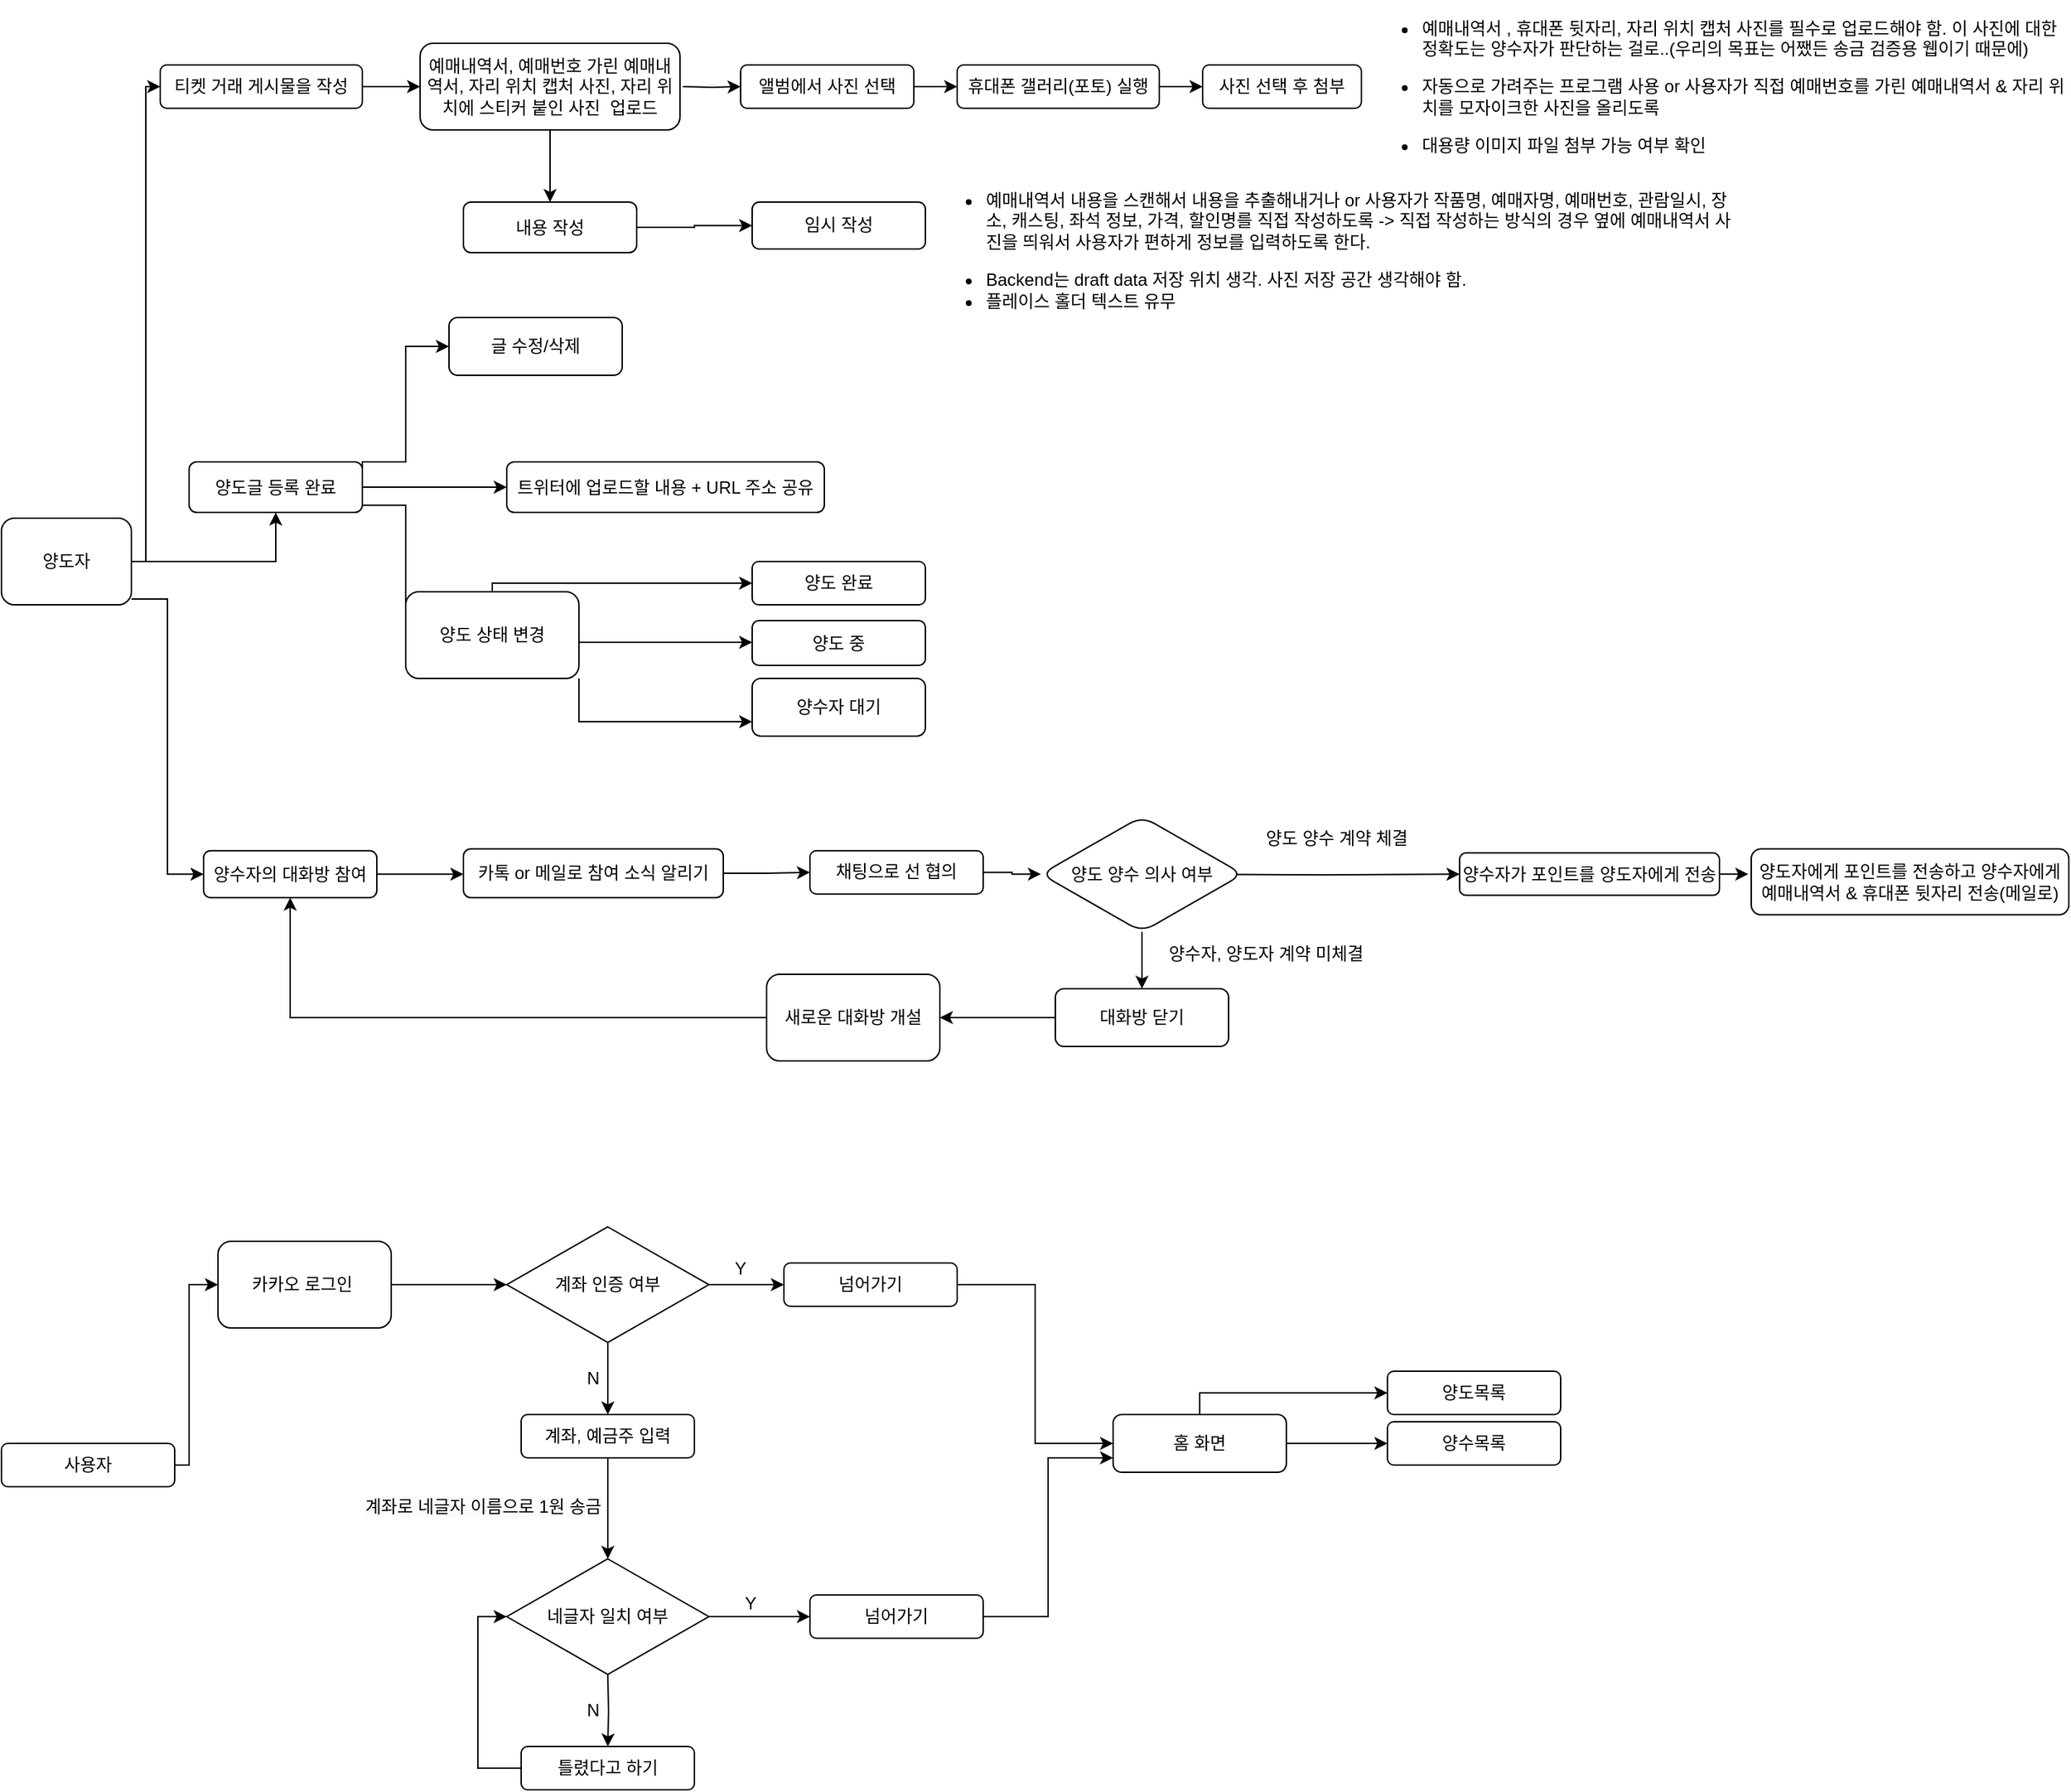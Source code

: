 <mxfile version="24.7.16">
  <diagram id="C5RBs43oDa-KdzZeNtuy" name="Page-1">
    <mxGraphModel dx="1603" dy="1533" grid="1" gridSize="10" guides="1" tooltips="1" connect="1" arrows="1" fold="1" page="1" pageScale="1" pageWidth="1169" pageHeight="827" math="0" shadow="0">
      <root>
        <mxCell id="WIyWlLk6GJQsqaUBKTNV-0" />
        <mxCell id="WIyWlLk6GJQsqaUBKTNV-1" parent="WIyWlLk6GJQsqaUBKTNV-0" />
        <mxCell id="PalDwfmzIeQPXqVV_MEm-7" style="edgeStyle=orthogonalEdgeStyle;rounded=0;orthogonalLoop=1;jettySize=auto;html=1;exitX=1;exitY=0.5;exitDx=0;exitDy=0;entryX=0;entryY=0.5;entryDx=0;entryDy=0;" edge="1" parent="WIyWlLk6GJQsqaUBKTNV-1" source="PalDwfmzIeQPXqVV_MEm-2" target="PalDwfmzIeQPXqVV_MEm-5">
          <mxGeometry relative="1" as="geometry">
            <Array as="points">
              <mxPoint x="180" y="-391" />
              <mxPoint x="180" y="-720" />
            </Array>
          </mxGeometry>
        </mxCell>
        <mxCell id="PalDwfmzIeQPXqVV_MEm-48" style="edgeStyle=orthogonalEdgeStyle;rounded=0;orthogonalLoop=1;jettySize=auto;html=1;entryX=0;entryY=0.5;entryDx=0;entryDy=0;" edge="1" parent="WIyWlLk6GJQsqaUBKTNV-1" source="PalDwfmzIeQPXqVV_MEm-2" target="PalDwfmzIeQPXqVV_MEm-41">
          <mxGeometry relative="1" as="geometry">
            <Array as="points">
              <mxPoint x="195" y="-365" />
              <mxPoint x="195" y="-175" />
            </Array>
          </mxGeometry>
        </mxCell>
        <mxCell id="PalDwfmzIeQPXqVV_MEm-79" value="" style="edgeStyle=orthogonalEdgeStyle;rounded=0;orthogonalLoop=1;jettySize=auto;html=1;" edge="1" parent="WIyWlLk6GJQsqaUBKTNV-1" source="PalDwfmzIeQPXqVV_MEm-2" target="PalDwfmzIeQPXqVV_MEm-78">
          <mxGeometry relative="1" as="geometry" />
        </mxCell>
        <mxCell id="PalDwfmzIeQPXqVV_MEm-2" value="양도자" style="rounded=1;whiteSpace=wrap;html=1;" vertex="1" parent="WIyWlLk6GJQsqaUBKTNV-1">
          <mxGeometry x="80" y="-421" width="90" height="60" as="geometry" />
        </mxCell>
        <mxCell id="PalDwfmzIeQPXqVV_MEm-11" style="edgeStyle=orthogonalEdgeStyle;rounded=0;orthogonalLoop=1;jettySize=auto;html=1;exitX=1;exitY=0.5;exitDx=0;exitDy=0;" edge="1" parent="WIyWlLk6GJQsqaUBKTNV-1" source="PalDwfmzIeQPXqVV_MEm-5">
          <mxGeometry relative="1" as="geometry">
            <mxPoint x="370" y="-720" as="targetPoint" />
          </mxGeometry>
        </mxCell>
        <mxCell id="PalDwfmzIeQPXqVV_MEm-5" value="티켓 거래 게시물을 작성" style="rounded=1;whiteSpace=wrap;html=1;" vertex="1" parent="WIyWlLk6GJQsqaUBKTNV-1">
          <mxGeometry x="190" y="-735" width="140" height="30" as="geometry" />
        </mxCell>
        <mxCell id="PalDwfmzIeQPXqVV_MEm-15" style="edgeStyle=orthogonalEdgeStyle;rounded=0;orthogonalLoop=1;jettySize=auto;html=1;exitX=1;exitY=0.5;exitDx=0;exitDy=0;" edge="1" parent="WIyWlLk6GJQsqaUBKTNV-1">
          <mxGeometry relative="1" as="geometry">
            <mxPoint x="552.0" y="-720" as="sourcePoint" />
            <mxPoint x="592" y="-720" as="targetPoint" />
          </mxGeometry>
        </mxCell>
        <mxCell id="PalDwfmzIeQPXqVV_MEm-24" value="" style="edgeStyle=orthogonalEdgeStyle;rounded=0;orthogonalLoop=1;jettySize=auto;html=1;" edge="1" parent="WIyWlLk6GJQsqaUBKTNV-1" source="PalDwfmzIeQPXqVV_MEm-9" target="PalDwfmzIeQPXqVV_MEm-23">
          <mxGeometry relative="1" as="geometry" />
        </mxCell>
        <mxCell id="PalDwfmzIeQPXqVV_MEm-9" value="예매내역서, 예매번호 가린 예매내역서, 자리 위치 캡처 사진, 자리 위치에 스티커 붙인 사진&amp;nbsp; 업로드" style="rounded=1;whiteSpace=wrap;html=1;" vertex="1" parent="WIyWlLk6GJQsqaUBKTNV-1">
          <mxGeometry x="370" y="-750" width="180" height="60" as="geometry" />
        </mxCell>
        <mxCell id="PalDwfmzIeQPXqVV_MEm-20" value="" style="edgeStyle=orthogonalEdgeStyle;rounded=0;orthogonalLoop=1;jettySize=auto;html=1;" edge="1" parent="WIyWlLk6GJQsqaUBKTNV-1" source="PalDwfmzIeQPXqVV_MEm-13" target="PalDwfmzIeQPXqVV_MEm-19">
          <mxGeometry relative="1" as="geometry" />
        </mxCell>
        <mxCell id="PalDwfmzIeQPXqVV_MEm-13" value="앨범에서 사진 선택" style="rounded=1;whiteSpace=wrap;html=1;" vertex="1" parent="WIyWlLk6GJQsqaUBKTNV-1">
          <mxGeometry x="592" y="-735" width="120" height="30" as="geometry" />
        </mxCell>
        <mxCell id="PalDwfmzIeQPXqVV_MEm-16" value="&lt;ul&gt;&lt;li&gt;예매내역서 , 휴대폰 뒷자리, 자리 위치 캡처 사진를 필수로 업로드해야 함. 이 사진에 대한 정확도는 양수자가 판단하는 걸로..(우리의 목표는 어쨌든 송금 검증용 웹이기 때문에)&lt;/li&gt;&lt;/ul&gt;&lt;ul&gt;&lt;li&gt;자동으로 가려주는 프로그램 사용 or 사용자가 직접 예매번호를 가린 예매내역서 &amp;amp; 자리 위치를 모자이크한 사진을 올리도록&lt;/li&gt;&lt;/ul&gt;&lt;ul&gt;&lt;li&gt;대용량 이미지 파일 첨부 가능 여부 확인&lt;/li&gt;&lt;/ul&gt;" style="text;html=1;align=left;verticalAlign=middle;whiteSpace=wrap;rounded=0;" vertex="1" parent="WIyWlLk6GJQsqaUBKTNV-1">
          <mxGeometry x="1022" y="-735" width="490" height="30" as="geometry" />
        </mxCell>
        <mxCell id="PalDwfmzIeQPXqVV_MEm-22" value="" style="edgeStyle=orthogonalEdgeStyle;rounded=0;orthogonalLoop=1;jettySize=auto;html=1;" edge="1" parent="WIyWlLk6GJQsqaUBKTNV-1" source="PalDwfmzIeQPXqVV_MEm-19" target="PalDwfmzIeQPXqVV_MEm-21">
          <mxGeometry relative="1" as="geometry" />
        </mxCell>
        <mxCell id="PalDwfmzIeQPXqVV_MEm-19" value="휴대폰 갤러리(포토) 실행" style="whiteSpace=wrap;html=1;rounded=1;" vertex="1" parent="WIyWlLk6GJQsqaUBKTNV-1">
          <mxGeometry x="742" y="-735" width="140" height="30" as="geometry" />
        </mxCell>
        <mxCell id="PalDwfmzIeQPXqVV_MEm-21" value="사진 선택 후 첨부" style="whiteSpace=wrap;html=1;rounded=1;" vertex="1" parent="WIyWlLk6GJQsqaUBKTNV-1">
          <mxGeometry x="912" y="-735" width="110" height="30" as="geometry" />
        </mxCell>
        <mxCell id="PalDwfmzIeQPXqVV_MEm-26" value="" style="edgeStyle=orthogonalEdgeStyle;rounded=0;orthogonalLoop=1;jettySize=auto;html=1;" edge="1" parent="WIyWlLk6GJQsqaUBKTNV-1" source="PalDwfmzIeQPXqVV_MEm-23" target="PalDwfmzIeQPXqVV_MEm-25">
          <mxGeometry relative="1" as="geometry" />
        </mxCell>
        <mxCell id="PalDwfmzIeQPXqVV_MEm-23" value="내용 작성" style="whiteSpace=wrap;html=1;rounded=1;" vertex="1" parent="WIyWlLk6GJQsqaUBKTNV-1">
          <mxGeometry x="400" y="-640" width="120" height="35" as="geometry" />
        </mxCell>
        <mxCell id="PalDwfmzIeQPXqVV_MEm-25" value="임시 작성" style="whiteSpace=wrap;html=1;rounded=1;" vertex="1" parent="WIyWlLk6GJQsqaUBKTNV-1">
          <mxGeometry x="600" y="-640" width="120" height="32.5" as="geometry" />
        </mxCell>
        <mxCell id="PalDwfmzIeQPXqVV_MEm-27" value="&lt;ul style=&quot;forced-color-adjust: none;&quot;&gt;&lt;li style=&quot;forced-color-adjust: none;&quot;&gt;예매내역서 내용을 스캔해서 내용을 추출해내거나 or 사용자가 작품명, 예매자명, 예매번호, 관람일시, 장소, 캐스팅, 좌석 정보, 가격, 할인명를 직접 작성하도록 -&amp;gt; 직접 작성하는 방식의 경우 옆에 예매내역서 사진을 띄워서 사용자가 편하게 정보를 입력하도록 한다.&amp;nbsp;&lt;/li&gt;&lt;/ul&gt;&lt;ul style=&quot;forced-color-adjust: none;&quot;&gt;&lt;li style=&quot;forced-color-adjust: none;&quot;&gt;Backend는 draft data 저장 위치 생각. 사진 저장 공간 생각해야 함.&amp;nbsp;&lt;/li&gt;&lt;li style=&quot;forced-color-adjust: none;&quot;&gt;플레이스 홀더 텍스트 유무&lt;/li&gt;&lt;/ul&gt;&lt;div style=&quot;forced-color-adjust: none;&quot;&gt;&lt;br&gt;&lt;br&gt;&lt;/div&gt;" style="text;whiteSpace=wrap;html=1;" vertex="1" parent="WIyWlLk6GJQsqaUBKTNV-1">
          <mxGeometry x="720" y="-667.5" width="560" height="90" as="geometry" />
        </mxCell>
        <mxCell id="PalDwfmzIeQPXqVV_MEm-40" value="" style="edgeStyle=orthogonalEdgeStyle;rounded=0;orthogonalLoop=1;jettySize=auto;html=1;" edge="1" parent="WIyWlLk6GJQsqaUBKTNV-1" source="PalDwfmzIeQPXqVV_MEm-41" target="PalDwfmzIeQPXqVV_MEm-43">
          <mxGeometry relative="1" as="geometry">
            <Array as="points">
              <mxPoint x="390" y="-174.13" />
              <mxPoint x="390" y="-174.13" />
            </Array>
          </mxGeometry>
        </mxCell>
        <mxCell id="PalDwfmzIeQPXqVV_MEm-41" value="양수자의 대화방 참여" style="whiteSpace=wrap;html=1;rounded=1;" vertex="1" parent="WIyWlLk6GJQsqaUBKTNV-1">
          <mxGeometry x="220" y="-190.63" width="120" height="32.5" as="geometry" />
        </mxCell>
        <mxCell id="PalDwfmzIeQPXqVV_MEm-50" value="" style="edgeStyle=orthogonalEdgeStyle;rounded=0;orthogonalLoop=1;jettySize=auto;html=1;" edge="1" parent="WIyWlLk6GJQsqaUBKTNV-1" source="PalDwfmzIeQPXqVV_MEm-43" target="PalDwfmzIeQPXqVV_MEm-49">
          <mxGeometry relative="1" as="geometry" />
        </mxCell>
        <mxCell id="PalDwfmzIeQPXqVV_MEm-43" value="카톡 or 메일로 참여 소식 알리기" style="whiteSpace=wrap;html=1;rounded=1;" vertex="1" parent="WIyWlLk6GJQsqaUBKTNV-1">
          <mxGeometry x="400" y="-191.88" width="180" height="33.75" as="geometry" />
        </mxCell>
        <mxCell id="PalDwfmzIeQPXqVV_MEm-44" value="" style="edgeStyle=orthogonalEdgeStyle;rounded=0;orthogonalLoop=1;jettySize=auto;html=1;entryX=0;entryY=0.5;entryDx=0;entryDy=0;" edge="1" parent="WIyWlLk6GJQsqaUBKTNV-1" target="PalDwfmzIeQPXqVV_MEm-46">
          <mxGeometry relative="1" as="geometry">
            <mxPoint x="900" y="-174.38" as="sourcePoint" />
            <mxPoint x="1050" y="-174.38" as="targetPoint" />
          </mxGeometry>
        </mxCell>
        <mxCell id="PalDwfmzIeQPXqVV_MEm-67" value="" style="edgeStyle=orthogonalEdgeStyle;rounded=0;orthogonalLoop=1;jettySize=auto;html=1;" edge="1" parent="WIyWlLk6GJQsqaUBKTNV-1" source="PalDwfmzIeQPXqVV_MEm-45" target="PalDwfmzIeQPXqVV_MEm-66">
          <mxGeometry relative="1" as="geometry" />
        </mxCell>
        <mxCell id="PalDwfmzIeQPXqVV_MEm-45" value="양도 양수 의사 여부" style="rhombus;whiteSpace=wrap;html=1;rounded=1;" vertex="1" parent="WIyWlLk6GJQsqaUBKTNV-1">
          <mxGeometry x="800" y="-214.38" width="140" height="80" as="geometry" />
        </mxCell>
        <mxCell id="PalDwfmzIeQPXqVV_MEm-57" value="" style="edgeStyle=orthogonalEdgeStyle;rounded=0;orthogonalLoop=1;jettySize=auto;html=1;" edge="1" parent="WIyWlLk6GJQsqaUBKTNV-1" source="PalDwfmzIeQPXqVV_MEm-46">
          <mxGeometry relative="1" as="geometry">
            <mxPoint x="1290.04" y="-174.412" as="targetPoint" />
          </mxGeometry>
        </mxCell>
        <mxCell id="PalDwfmzIeQPXqVV_MEm-46" value="양수자가 포인트를 양도자에게 전송" style="whiteSpace=wrap;html=1;rounded=1;" vertex="1" parent="WIyWlLk6GJQsqaUBKTNV-1">
          <mxGeometry x="1090" y="-189.07" width="180" height="29.38" as="geometry" />
        </mxCell>
        <mxCell id="PalDwfmzIeQPXqVV_MEm-47" value="양도 양수 계약 체결" style="text;html=1;align=center;verticalAlign=middle;whiteSpace=wrap;rounded=0;" vertex="1" parent="WIyWlLk6GJQsqaUBKTNV-1">
          <mxGeometry x="940" y="-214.38" width="130" height="30" as="geometry" />
        </mxCell>
        <mxCell id="PalDwfmzIeQPXqVV_MEm-51" value="" style="edgeStyle=orthogonalEdgeStyle;rounded=0;orthogonalLoop=1;jettySize=auto;html=1;" edge="1" parent="WIyWlLk6GJQsqaUBKTNV-1" source="PalDwfmzIeQPXqVV_MEm-49" target="PalDwfmzIeQPXqVV_MEm-45">
          <mxGeometry relative="1" as="geometry" />
        </mxCell>
        <mxCell id="PalDwfmzIeQPXqVV_MEm-49" value="채팅으로 선 협의" style="whiteSpace=wrap;html=1;rounded=1;" vertex="1" parent="WIyWlLk6GJQsqaUBKTNV-1">
          <mxGeometry x="640" y="-190.63" width="120" height="30" as="geometry" />
        </mxCell>
        <mxCell id="PalDwfmzIeQPXqVV_MEm-58" value="양도자에게 포인트를 전송하고 양수자에게 예매내역서 &amp;amp; 휴대폰 뒷자리 전송(메일로)" style="whiteSpace=wrap;html=1;rounded=1;" vertex="1" parent="WIyWlLk6GJQsqaUBKTNV-1">
          <mxGeometry x="1292" y="-191.88" width="220" height="45.62" as="geometry" />
        </mxCell>
        <mxCell id="PalDwfmzIeQPXqVV_MEm-75" value="" style="edgeStyle=orthogonalEdgeStyle;rounded=0;orthogonalLoop=1;jettySize=auto;html=1;" edge="1" parent="WIyWlLk6GJQsqaUBKTNV-1" source="PalDwfmzIeQPXqVV_MEm-66" target="PalDwfmzIeQPXqVV_MEm-74">
          <mxGeometry relative="1" as="geometry" />
        </mxCell>
        <mxCell id="PalDwfmzIeQPXqVV_MEm-66" value="대화방 닫기" style="whiteSpace=wrap;html=1;rounded=1;" vertex="1" parent="WIyWlLk6GJQsqaUBKTNV-1">
          <mxGeometry x="810" y="-95" width="120" height="40" as="geometry" />
        </mxCell>
        <mxCell id="PalDwfmzIeQPXqVV_MEm-68" value="양수자, 양도자 계약 미체결" style="text;html=1;align=center;verticalAlign=middle;whiteSpace=wrap;rounded=0;" vertex="1" parent="WIyWlLk6GJQsqaUBKTNV-1">
          <mxGeometry x="882" y="-134.38" width="148" height="30" as="geometry" />
        </mxCell>
        <mxCell id="PalDwfmzIeQPXqVV_MEm-77" value="" style="edgeStyle=orthogonalEdgeStyle;rounded=0;orthogonalLoop=1;jettySize=auto;html=1;entryX=0.5;entryY=1;entryDx=0;entryDy=0;" edge="1" parent="WIyWlLk6GJQsqaUBKTNV-1" source="PalDwfmzIeQPXqVV_MEm-74" target="PalDwfmzIeQPXqVV_MEm-41">
          <mxGeometry relative="1" as="geometry">
            <mxPoint x="530" y="-75" as="targetPoint" />
          </mxGeometry>
        </mxCell>
        <mxCell id="PalDwfmzIeQPXqVV_MEm-74" value="새로운 대화방 개설" style="whiteSpace=wrap;html=1;rounded=1;" vertex="1" parent="WIyWlLk6GJQsqaUBKTNV-1">
          <mxGeometry x="610" y="-105" width="120" height="60" as="geometry" />
        </mxCell>
        <mxCell id="PalDwfmzIeQPXqVV_MEm-87" style="edgeStyle=orthogonalEdgeStyle;rounded=0;orthogonalLoop=1;jettySize=auto;html=1;exitX=0;exitY=0.5;exitDx=0;exitDy=0;entryX=0;entryY=0.5;entryDx=0;entryDy=0;" edge="1" parent="WIyWlLk6GJQsqaUBKTNV-1" source="PalDwfmzIeQPXqVV_MEm-84" target="PalDwfmzIeQPXqVV_MEm-80">
          <mxGeometry relative="1" as="geometry">
            <Array as="points">
              <mxPoint x="330" y="-430" />
              <mxPoint x="330" y="-460" />
              <mxPoint x="360" y="-460" />
              <mxPoint x="360" y="-540" />
            </Array>
          </mxGeometry>
        </mxCell>
        <mxCell id="PalDwfmzIeQPXqVV_MEm-97" style="edgeStyle=orthogonalEdgeStyle;rounded=0;orthogonalLoop=1;jettySize=auto;html=1;exitX=1;exitY=0.5;exitDx=0;exitDy=0;entryX=0;entryY=0.5;entryDx=0;entryDy=0;" edge="1" parent="WIyWlLk6GJQsqaUBKTNV-1" source="PalDwfmzIeQPXqVV_MEm-78" target="PalDwfmzIeQPXqVV_MEm-95">
          <mxGeometry relative="1" as="geometry" />
        </mxCell>
        <mxCell id="PalDwfmzIeQPXqVV_MEm-78" value="양도글 등록 완료" style="whiteSpace=wrap;html=1;rounded=1;" vertex="1" parent="WIyWlLk6GJQsqaUBKTNV-1">
          <mxGeometry x="210" y="-460" width="120" height="35" as="geometry" />
        </mxCell>
        <mxCell id="PalDwfmzIeQPXqVV_MEm-80" value="글 수정/삭제" style="whiteSpace=wrap;html=1;rounded=1;" vertex="1" parent="WIyWlLk6GJQsqaUBKTNV-1">
          <mxGeometry x="390" y="-560" width="120" height="40" as="geometry" />
        </mxCell>
        <mxCell id="PalDwfmzIeQPXqVV_MEm-89" value="" style="edgeStyle=orthogonalEdgeStyle;rounded=0;orthogonalLoop=1;jettySize=auto;html=1;" edge="1" parent="WIyWlLk6GJQsqaUBKTNV-1" source="PalDwfmzIeQPXqVV_MEm-84" target="PalDwfmzIeQPXqVV_MEm-88">
          <mxGeometry relative="1" as="geometry">
            <Array as="points">
              <mxPoint x="420" y="-376" />
            </Array>
          </mxGeometry>
        </mxCell>
        <mxCell id="PalDwfmzIeQPXqVV_MEm-90" style="edgeStyle=orthogonalEdgeStyle;rounded=0;orthogonalLoop=1;jettySize=auto;html=1;exitX=1;exitY=0.75;exitDx=0;exitDy=0;" edge="1" parent="WIyWlLk6GJQsqaUBKTNV-1" source="PalDwfmzIeQPXqVV_MEm-84" target="PalDwfmzIeQPXqVV_MEm-91">
          <mxGeometry relative="1" as="geometry">
            <mxPoint x="620" y="-360" as="targetPoint" />
            <Array as="points">
              <mxPoint x="480" y="-335" />
            </Array>
          </mxGeometry>
        </mxCell>
        <mxCell id="PalDwfmzIeQPXqVV_MEm-94" style="edgeStyle=orthogonalEdgeStyle;rounded=0;orthogonalLoop=1;jettySize=auto;html=1;exitX=1;exitY=1;exitDx=0;exitDy=0;entryX=0;entryY=0.75;entryDx=0;entryDy=0;" edge="1" parent="WIyWlLk6GJQsqaUBKTNV-1" source="PalDwfmzIeQPXqVV_MEm-84" target="PalDwfmzIeQPXqVV_MEm-93">
          <mxGeometry relative="1" as="geometry" />
        </mxCell>
        <mxCell id="PalDwfmzIeQPXqVV_MEm-84" value="양도 상태 변경" style="rounded=1;whiteSpace=wrap;html=1;" vertex="1" parent="WIyWlLk6GJQsqaUBKTNV-1">
          <mxGeometry x="360" y="-370" width="120" height="60" as="geometry" />
        </mxCell>
        <mxCell id="PalDwfmzIeQPXqVV_MEm-88" value="양도 완료" style="whiteSpace=wrap;html=1;rounded=1;" vertex="1" parent="WIyWlLk6GJQsqaUBKTNV-1">
          <mxGeometry x="600" y="-391" width="120" height="30" as="geometry" />
        </mxCell>
        <mxCell id="PalDwfmzIeQPXqVV_MEm-91" value="양도 중" style="rounded=1;whiteSpace=wrap;html=1;" vertex="1" parent="WIyWlLk6GJQsqaUBKTNV-1">
          <mxGeometry x="600" y="-350" width="120" height="31" as="geometry" />
        </mxCell>
        <mxCell id="PalDwfmzIeQPXqVV_MEm-93" value="양수자 대기" style="rounded=1;whiteSpace=wrap;html=1;" vertex="1" parent="WIyWlLk6GJQsqaUBKTNV-1">
          <mxGeometry x="600" y="-310" width="120" height="40" as="geometry" />
        </mxCell>
        <mxCell id="PalDwfmzIeQPXqVV_MEm-95" value="트위터에 업로드할 내용 + URL 주소 공유" style="rounded=1;whiteSpace=wrap;html=1;" vertex="1" parent="WIyWlLk6GJQsqaUBKTNV-1">
          <mxGeometry x="430" y="-460" width="220" height="35" as="geometry" />
        </mxCell>
        <mxCell id="PalDwfmzIeQPXqVV_MEm-108" style="edgeStyle=orthogonalEdgeStyle;rounded=0;orthogonalLoop=1;jettySize=auto;html=1;exitX=1;exitY=0.5;exitDx=0;exitDy=0;entryX=0;entryY=0.5;entryDx=0;entryDy=0;" edge="1" parent="WIyWlLk6GJQsqaUBKTNV-1" source="PalDwfmzIeQPXqVV_MEm-104" target="PalDwfmzIeQPXqVV_MEm-105">
          <mxGeometry relative="1" as="geometry">
            <Array as="points">
              <mxPoint x="210" y="235" />
              <mxPoint x="210" y="110" />
            </Array>
          </mxGeometry>
        </mxCell>
        <mxCell id="PalDwfmzIeQPXqVV_MEm-104" value="사용자" style="rounded=1;whiteSpace=wrap;html=1;" vertex="1" parent="WIyWlLk6GJQsqaUBKTNV-1">
          <mxGeometry x="80" y="220" width="120" height="30" as="geometry" />
        </mxCell>
        <mxCell id="PalDwfmzIeQPXqVV_MEm-109" style="edgeStyle=orthogonalEdgeStyle;rounded=0;orthogonalLoop=1;jettySize=auto;html=1;exitX=1;exitY=0.5;exitDx=0;exitDy=0;entryX=0;entryY=0.5;entryDx=0;entryDy=0;" edge="1" parent="WIyWlLk6GJQsqaUBKTNV-1" source="PalDwfmzIeQPXqVV_MEm-105" target="PalDwfmzIeQPXqVV_MEm-107">
          <mxGeometry relative="1" as="geometry" />
        </mxCell>
        <mxCell id="PalDwfmzIeQPXqVV_MEm-105" value="카카오 로그인&amp;nbsp;" style="rounded=1;whiteSpace=wrap;html=1;" vertex="1" parent="WIyWlLk6GJQsqaUBKTNV-1">
          <mxGeometry x="230" y="80" width="120" height="60" as="geometry" />
        </mxCell>
        <mxCell id="PalDwfmzIeQPXqVV_MEm-110" style="edgeStyle=orthogonalEdgeStyle;rounded=0;orthogonalLoop=1;jettySize=auto;html=1;exitX=1;exitY=0.5;exitDx=0;exitDy=0;entryX=0;entryY=0.5;entryDx=0;entryDy=0;" edge="1" parent="WIyWlLk6GJQsqaUBKTNV-1" source="PalDwfmzIeQPXqVV_MEm-107" target="PalDwfmzIeQPXqVV_MEm-111">
          <mxGeometry relative="1" as="geometry">
            <mxPoint x="650" y="110.286" as="targetPoint" />
          </mxGeometry>
        </mxCell>
        <mxCell id="PalDwfmzIeQPXqVV_MEm-115" value="" style="edgeStyle=orthogonalEdgeStyle;rounded=0;orthogonalLoop=1;jettySize=auto;html=1;" edge="1" parent="WIyWlLk6GJQsqaUBKTNV-1" source="PalDwfmzIeQPXqVV_MEm-107" target="PalDwfmzIeQPXqVV_MEm-114">
          <mxGeometry relative="1" as="geometry" />
        </mxCell>
        <mxCell id="PalDwfmzIeQPXqVV_MEm-107" value="계좌 인증 여부" style="rhombus;whiteSpace=wrap;html=1;" vertex="1" parent="WIyWlLk6GJQsqaUBKTNV-1">
          <mxGeometry x="430" y="70" width="140" height="80" as="geometry" />
        </mxCell>
        <mxCell id="PalDwfmzIeQPXqVV_MEm-135" style="edgeStyle=orthogonalEdgeStyle;rounded=0;orthogonalLoop=1;jettySize=auto;html=1;exitX=1;exitY=0.5;exitDx=0;exitDy=0;entryX=0;entryY=0.5;entryDx=0;entryDy=0;" edge="1" parent="WIyWlLk6GJQsqaUBKTNV-1" source="PalDwfmzIeQPXqVV_MEm-111" target="PalDwfmzIeQPXqVV_MEm-134">
          <mxGeometry relative="1" as="geometry" />
        </mxCell>
        <mxCell id="PalDwfmzIeQPXqVV_MEm-111" value="넘어가기" style="rounded=1;whiteSpace=wrap;html=1;" vertex="1" parent="WIyWlLk6GJQsqaUBKTNV-1">
          <mxGeometry x="622" y="95" width="120" height="30" as="geometry" />
        </mxCell>
        <mxCell id="PalDwfmzIeQPXqVV_MEm-120" value="" style="edgeStyle=orthogonalEdgeStyle;rounded=0;orthogonalLoop=1;jettySize=auto;html=1;entryX=0.5;entryY=0;entryDx=0;entryDy=0;" edge="1" parent="WIyWlLk6GJQsqaUBKTNV-1" source="PalDwfmzIeQPXqVV_MEm-114" target="PalDwfmzIeQPXqVV_MEm-124">
          <mxGeometry relative="1" as="geometry">
            <mxPoint x="500" y="310" as="targetPoint" />
          </mxGeometry>
        </mxCell>
        <mxCell id="PalDwfmzIeQPXqVV_MEm-114" value="계좌, 예금주 입력" style="rounded=1;whiteSpace=wrap;html=1;" vertex="1" parent="WIyWlLk6GJQsqaUBKTNV-1">
          <mxGeometry x="440" y="200" width="120" height="30" as="geometry" />
        </mxCell>
        <mxCell id="PalDwfmzIeQPXqVV_MEm-116" value="Y" style="text;html=1;align=center;verticalAlign=middle;whiteSpace=wrap;rounded=0;" vertex="1" parent="WIyWlLk6GJQsqaUBKTNV-1">
          <mxGeometry x="562" y="84" width="60" height="30" as="geometry" />
        </mxCell>
        <mxCell id="PalDwfmzIeQPXqVV_MEm-118" value="N" style="text;html=1;align=center;verticalAlign=middle;whiteSpace=wrap;rounded=0;" vertex="1" parent="WIyWlLk6GJQsqaUBKTNV-1">
          <mxGeometry x="460" y="160" width="60" height="30" as="geometry" />
        </mxCell>
        <mxCell id="PalDwfmzIeQPXqVV_MEm-123" value="&lt;span style=&quot;color: rgb(0, 0, 0); font-family: Helvetica; font-size: 12px; font-style: normal; font-variant-ligatures: normal; font-variant-caps: normal; font-weight: 400; letter-spacing: normal; orphans: 2; text-align: center; text-indent: 0px; text-transform: none; widows: 2; word-spacing: 0px; -webkit-text-stroke-width: 0px; white-space: normal; background-color: rgb(251, 251, 251); text-decoration-thickness: initial; text-decoration-style: initial; text-decoration-color: initial; display: inline !important; float: none;&quot;&gt;계좌로 네글자 이름으로 1원 송금&lt;/span&gt;" style="text;whiteSpace=wrap;html=1;" vertex="1" parent="WIyWlLk6GJQsqaUBKTNV-1">
          <mxGeometry x="330" y="250" width="200" height="30" as="geometry" />
        </mxCell>
        <mxCell id="PalDwfmzIeQPXqVV_MEm-127" value="" style="edgeStyle=orthogonalEdgeStyle;rounded=0;orthogonalLoop=1;jettySize=auto;html=1;" edge="1" parent="WIyWlLk6GJQsqaUBKTNV-1" source="PalDwfmzIeQPXqVV_MEm-124" target="PalDwfmzIeQPXqVV_MEm-126">
          <mxGeometry relative="1" as="geometry" />
        </mxCell>
        <mxCell id="PalDwfmzIeQPXqVV_MEm-124" value="네글자 일치 여부" style="rhombus;whiteSpace=wrap;html=1;" vertex="1" parent="WIyWlLk6GJQsqaUBKTNV-1">
          <mxGeometry x="430" y="300" width="140" height="80" as="geometry" />
        </mxCell>
        <mxCell id="PalDwfmzIeQPXqVV_MEm-136" style="edgeStyle=orthogonalEdgeStyle;rounded=0;orthogonalLoop=1;jettySize=auto;html=1;exitX=1;exitY=0.5;exitDx=0;exitDy=0;entryX=0;entryY=0.75;entryDx=0;entryDy=0;" edge="1" parent="WIyWlLk6GJQsqaUBKTNV-1" source="PalDwfmzIeQPXqVV_MEm-126" target="PalDwfmzIeQPXqVV_MEm-134">
          <mxGeometry relative="1" as="geometry" />
        </mxCell>
        <mxCell id="PalDwfmzIeQPXqVV_MEm-126" value="넘어가기" style="rounded=1;whiteSpace=wrap;html=1;" vertex="1" parent="WIyWlLk6GJQsqaUBKTNV-1">
          <mxGeometry x="640" y="325" width="120" height="30" as="geometry" />
        </mxCell>
        <mxCell id="PalDwfmzIeQPXqVV_MEm-128" value="Y" style="text;html=1;align=center;verticalAlign=middle;whiteSpace=wrap;rounded=0;" vertex="1" parent="WIyWlLk6GJQsqaUBKTNV-1">
          <mxGeometry x="569" y="316" width="60" height="30" as="geometry" />
        </mxCell>
        <mxCell id="PalDwfmzIeQPXqVV_MEm-130" value="" style="edgeStyle=orthogonalEdgeStyle;rounded=0;orthogonalLoop=1;jettySize=auto;html=1;" edge="1" parent="WIyWlLk6GJQsqaUBKTNV-1" target="PalDwfmzIeQPXqVV_MEm-131">
          <mxGeometry relative="1" as="geometry">
            <mxPoint x="500" y="380" as="sourcePoint" />
          </mxGeometry>
        </mxCell>
        <mxCell id="PalDwfmzIeQPXqVV_MEm-133" style="edgeStyle=orthogonalEdgeStyle;rounded=0;orthogonalLoop=1;jettySize=auto;html=1;exitX=0;exitY=0.5;exitDx=0;exitDy=0;entryX=0;entryY=0.5;entryDx=0;entryDy=0;" edge="1" parent="WIyWlLk6GJQsqaUBKTNV-1" source="PalDwfmzIeQPXqVV_MEm-131" target="PalDwfmzIeQPXqVV_MEm-124">
          <mxGeometry relative="1" as="geometry" />
        </mxCell>
        <mxCell id="PalDwfmzIeQPXqVV_MEm-131" value="틀렸다고 하기" style="rounded=1;whiteSpace=wrap;html=1;" vertex="1" parent="WIyWlLk6GJQsqaUBKTNV-1">
          <mxGeometry x="440" y="430" width="120" height="30" as="geometry" />
        </mxCell>
        <mxCell id="PalDwfmzIeQPXqVV_MEm-132" value="N" style="text;html=1;align=center;verticalAlign=middle;whiteSpace=wrap;rounded=0;" vertex="1" parent="WIyWlLk6GJQsqaUBKTNV-1">
          <mxGeometry x="460" y="390" width="60" height="30" as="geometry" />
        </mxCell>
        <mxCell id="PalDwfmzIeQPXqVV_MEm-138" value="" style="edgeStyle=orthogonalEdgeStyle;rounded=0;orthogonalLoop=1;jettySize=auto;html=1;entryX=0;entryY=0.5;entryDx=0;entryDy=0;" edge="1" parent="WIyWlLk6GJQsqaUBKTNV-1" source="PalDwfmzIeQPXqVV_MEm-134" target="PalDwfmzIeQPXqVV_MEm-137">
          <mxGeometry relative="1" as="geometry">
            <Array as="points">
              <mxPoint x="910" y="185" />
            </Array>
          </mxGeometry>
        </mxCell>
        <mxCell id="PalDwfmzIeQPXqVV_MEm-139" style="edgeStyle=orthogonalEdgeStyle;rounded=0;orthogonalLoop=1;jettySize=auto;html=1;exitX=1;exitY=0.5;exitDx=0;exitDy=0;entryX=0;entryY=0.5;entryDx=0;entryDy=0;" edge="1" parent="WIyWlLk6GJQsqaUBKTNV-1" source="PalDwfmzIeQPXqVV_MEm-134" target="PalDwfmzIeQPXqVV_MEm-140">
          <mxGeometry relative="1" as="geometry">
            <mxPoint x="1050" y="220.308" as="targetPoint" />
          </mxGeometry>
        </mxCell>
        <mxCell id="PalDwfmzIeQPXqVV_MEm-134" value="홈 화면" style="rounded=1;whiteSpace=wrap;html=1;" vertex="1" parent="WIyWlLk6GJQsqaUBKTNV-1">
          <mxGeometry x="850" y="200" width="120" height="40" as="geometry" />
        </mxCell>
        <mxCell id="PalDwfmzIeQPXqVV_MEm-137" value="양도목록" style="whiteSpace=wrap;html=1;rounded=1;" vertex="1" parent="WIyWlLk6GJQsqaUBKTNV-1">
          <mxGeometry x="1040" y="170" width="120" height="30" as="geometry" />
        </mxCell>
        <mxCell id="PalDwfmzIeQPXqVV_MEm-140" value="양수목록" style="rounded=1;whiteSpace=wrap;html=1;" vertex="1" parent="WIyWlLk6GJQsqaUBKTNV-1">
          <mxGeometry x="1040" y="205" width="120" height="30" as="geometry" />
        </mxCell>
      </root>
    </mxGraphModel>
  </diagram>
</mxfile>
